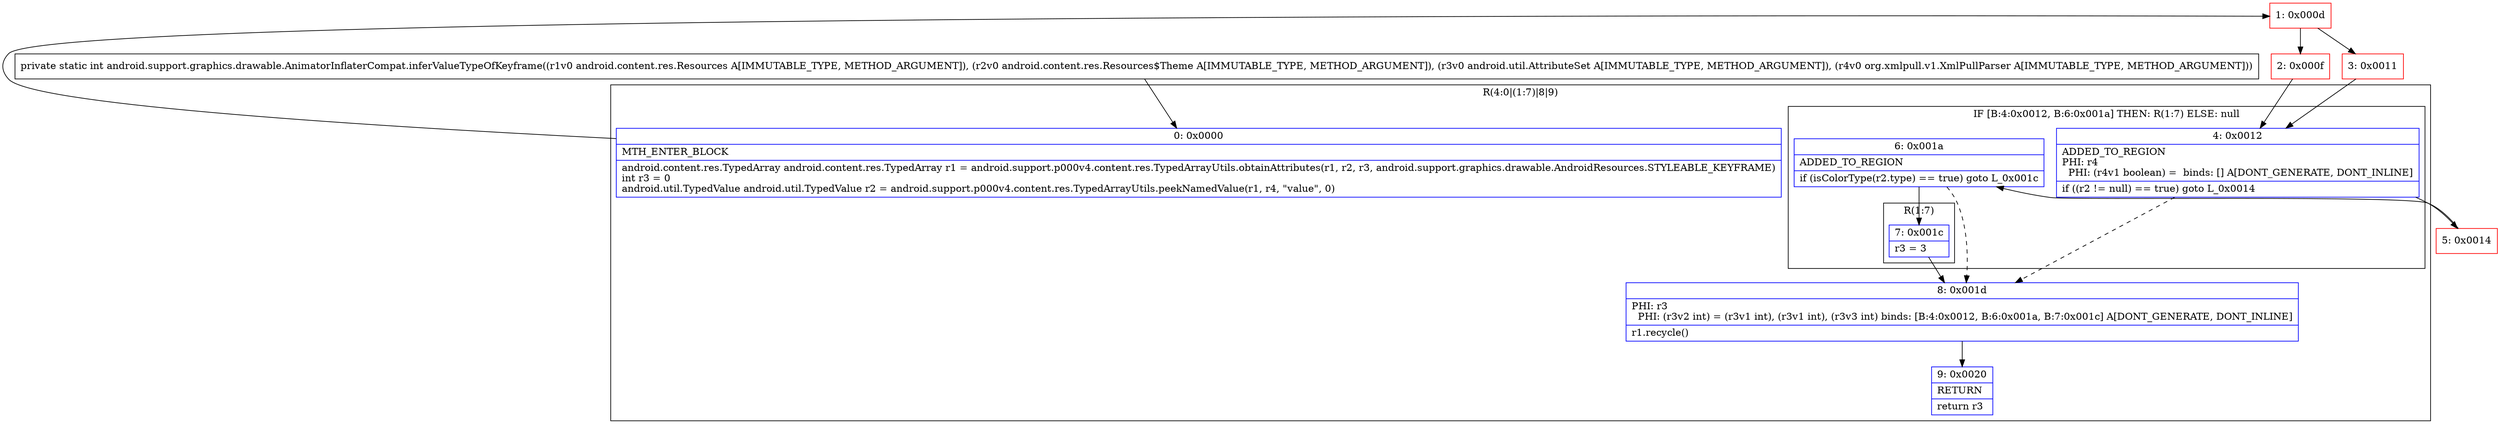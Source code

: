 digraph "CFG forandroid.support.graphics.drawable.AnimatorInflaterCompat.inferValueTypeOfKeyframe(Landroid\/content\/res\/Resources;Landroid\/content\/res\/Resources$Theme;Landroid\/util\/AttributeSet;Lorg\/xmlpull\/v1\/XmlPullParser;)I" {
subgraph cluster_Region_1448699722 {
label = "R(4:0|(1:7)|8|9)";
node [shape=record,color=blue];
Node_0 [shape=record,label="{0\:\ 0x0000|MTH_ENTER_BLOCK\l|android.content.res.TypedArray android.content.res.TypedArray r1 = android.support.p000v4.content.res.TypedArrayUtils.obtainAttributes(r1, r2, r3, android.support.graphics.drawable.AndroidResources.STYLEABLE_KEYFRAME)\lint r3 = 0\landroid.util.TypedValue android.util.TypedValue r2 = android.support.p000v4.content.res.TypedArrayUtils.peekNamedValue(r1, r4, \"value\", 0)\l}"];
subgraph cluster_IfRegion_744392461 {
label = "IF [B:4:0x0012, B:6:0x001a] THEN: R(1:7) ELSE: null";
node [shape=record,color=blue];
Node_4 [shape=record,label="{4\:\ 0x0012|ADDED_TO_REGION\lPHI: r4 \l  PHI: (r4v1 boolean) =  binds: [] A[DONT_GENERATE, DONT_INLINE]\l|if ((r2 != null) == true) goto L_0x0014\l}"];
Node_6 [shape=record,label="{6\:\ 0x001a|ADDED_TO_REGION\l|if (isColorType(r2.type) == true) goto L_0x001c\l}"];
subgraph cluster_Region_1065194017 {
label = "R(1:7)";
node [shape=record,color=blue];
Node_7 [shape=record,label="{7\:\ 0x001c|r3 = 3\l}"];
}
}
Node_8 [shape=record,label="{8\:\ 0x001d|PHI: r3 \l  PHI: (r3v2 int) = (r3v1 int), (r3v1 int), (r3v3 int) binds: [B:4:0x0012, B:6:0x001a, B:7:0x001c] A[DONT_GENERATE, DONT_INLINE]\l|r1.recycle()\l}"];
Node_9 [shape=record,label="{9\:\ 0x0020|RETURN\l|return r3\l}"];
}
Node_1 [shape=record,color=red,label="{1\:\ 0x000d}"];
Node_2 [shape=record,color=red,label="{2\:\ 0x000f}"];
Node_3 [shape=record,color=red,label="{3\:\ 0x0011}"];
Node_5 [shape=record,color=red,label="{5\:\ 0x0014}"];
MethodNode[shape=record,label="{private static int android.support.graphics.drawable.AnimatorInflaterCompat.inferValueTypeOfKeyframe((r1v0 android.content.res.Resources A[IMMUTABLE_TYPE, METHOD_ARGUMENT]), (r2v0 android.content.res.Resources$Theme A[IMMUTABLE_TYPE, METHOD_ARGUMENT]), (r3v0 android.util.AttributeSet A[IMMUTABLE_TYPE, METHOD_ARGUMENT]), (r4v0 org.xmlpull.v1.XmlPullParser A[IMMUTABLE_TYPE, METHOD_ARGUMENT])) }"];
MethodNode -> Node_0;
Node_0 -> Node_1;
Node_4 -> Node_5;
Node_4 -> Node_8[style=dashed];
Node_6 -> Node_7;
Node_6 -> Node_8[style=dashed];
Node_7 -> Node_8;
Node_8 -> Node_9;
Node_1 -> Node_2;
Node_1 -> Node_3;
Node_2 -> Node_4;
Node_3 -> Node_4;
Node_5 -> Node_6;
}

